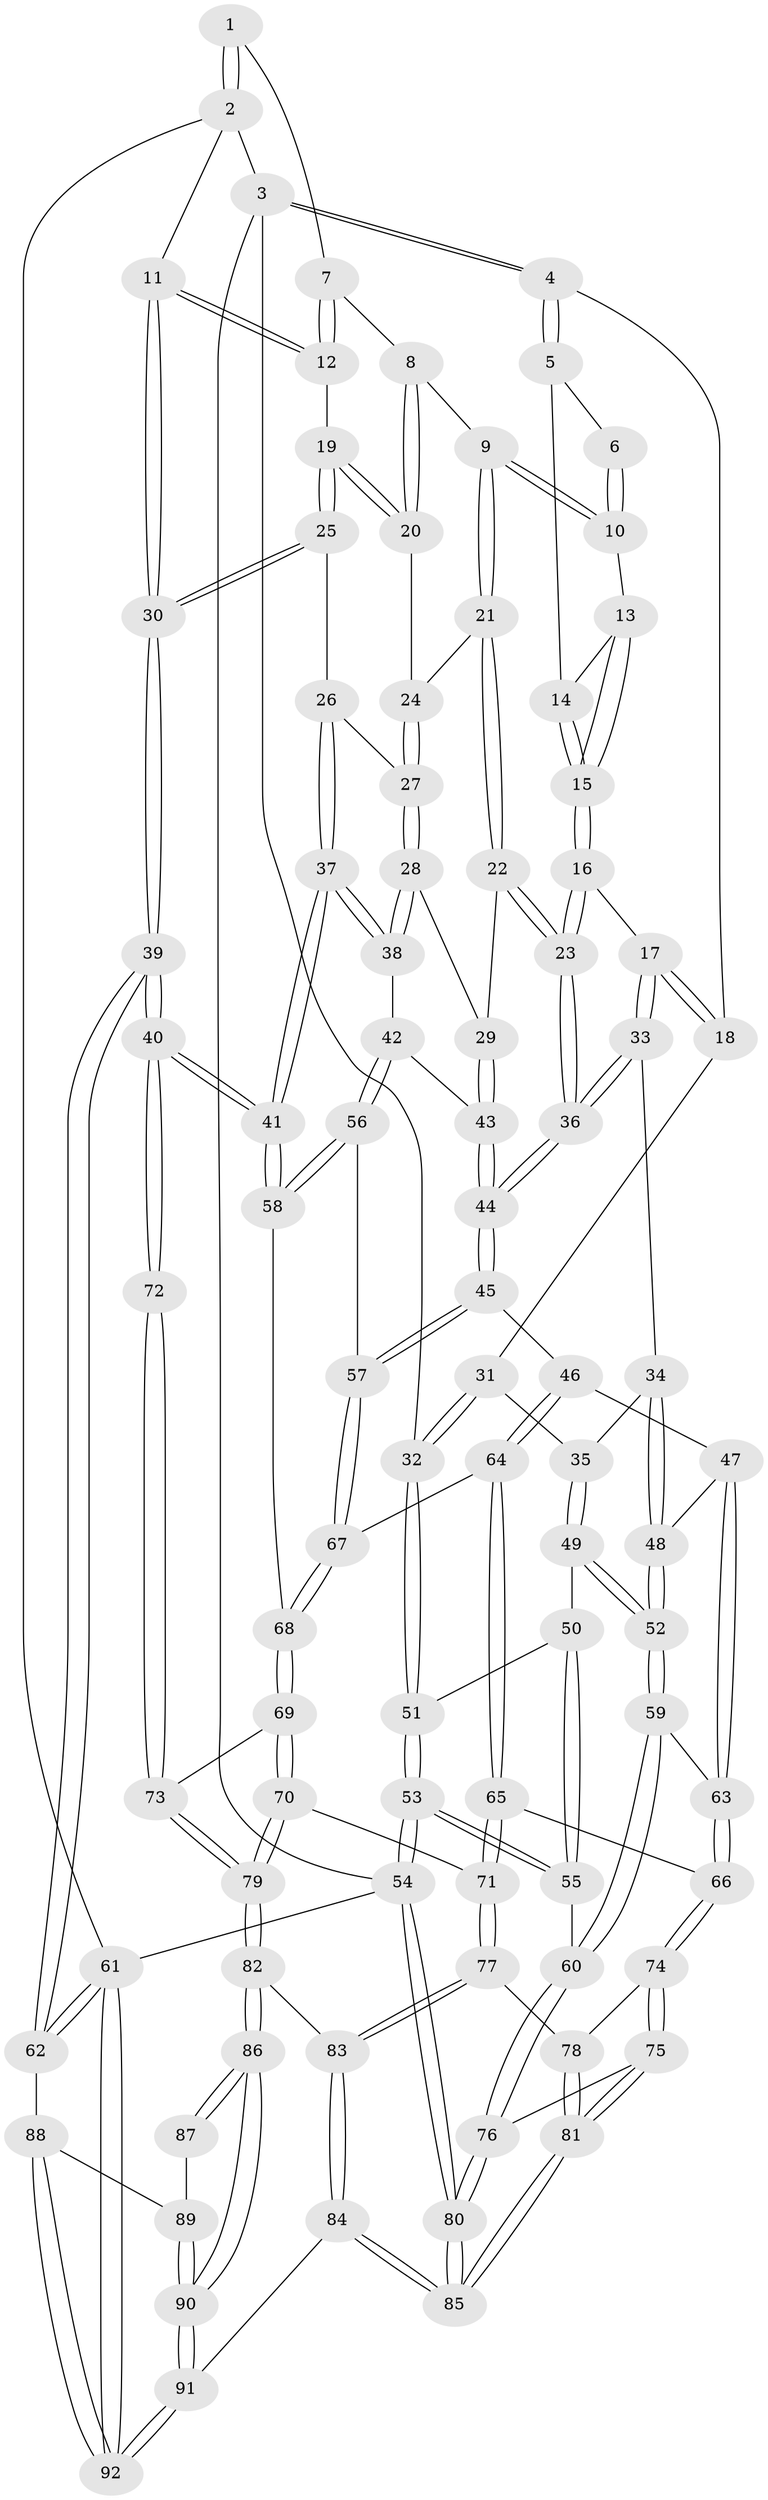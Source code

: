 // Generated by graph-tools (version 1.1) at 2025/38/03/09/25 02:38:33]
// undirected, 92 vertices, 227 edges
graph export_dot {
graph [start="1"]
  node [color=gray90,style=filled];
  1 [pos="+0.900683103981142+0"];
  2 [pos="+1+0"];
  3 [pos="+0+0"];
  4 [pos="+0.22176148163900755+0"];
  5 [pos="+0.26036802072594045+0"];
  6 [pos="+0.7327867145752256+0"];
  7 [pos="+0.8333990080088833+0.07631259759033987"];
  8 [pos="+0.7689322792811317+0.13093038837104715"];
  9 [pos="+0.6588437408376507+0.1508581470590839"];
  10 [pos="+0.6265257548431333+0.12862634997029054"];
  11 [pos="+1+0"];
  12 [pos="+0.9062287083123147+0.22400816505296944"];
  13 [pos="+0.6243085406198936+0.12899473271069378"];
  14 [pos="+0.3900399276171426+0"];
  15 [pos="+0.5354563984034622+0.1963405742321647"];
  16 [pos="+0.47970592400473683+0.2802800979375495"];
  17 [pos="+0.40424606019685067+0.2604190685259489"];
  18 [pos="+0.39634503917368996+0.2518741153391397"];
  19 [pos="+0.8934035232055056+0.2547979550338255"];
  20 [pos="+0.7805385603330773+0.20959789873311999"];
  21 [pos="+0.6936798862695207+0.26235121426290264"];
  22 [pos="+0.6257266515097702+0.36272199380679654"];
  23 [pos="+0.5632889806213355+0.390742290338264"];
  24 [pos="+0.7164896820901039+0.2615797953031459"];
  25 [pos="+0.8886402994067852+0.3237938639732563"];
  26 [pos="+0.8722504254631621+0.3397531702605085"];
  27 [pos="+0.8710816101902686+0.33995738805495873"];
  28 [pos="+0.7753727916284038+0.3956361765127224"];
  29 [pos="+0.759140863138249+0.3980696809886953"];
  30 [pos="+1+0.41750308047956525"];
  31 [pos="+0.16629556444907864+0.2772357754595811"];
  32 [pos="+0+0.08767595742109582"];
  33 [pos="+0.3025071644061964+0.40991598960508624"];
  34 [pos="+0.29725913227869605+0.41419759976849935"];
  35 [pos="+0.27701851969279284+0.41693812751465564"];
  36 [pos="+0.5520195096409767+0.4525312122752012"];
  37 [pos="+0.906696412025083+0.5194066491879116"];
  38 [pos="+0.8108216923149336+0.5104397837640661"];
  39 [pos="+1+0.6972714886147295"];
  40 [pos="+1+0.6933905993890617"];
  41 [pos="+1+0.6281540406037744"];
  42 [pos="+0.7377283252063676+0.5423558782664586"];
  43 [pos="+0.7231266540397021+0.5300183254750296"];
  44 [pos="+0.5518771172421457+0.47603194671264926"];
  45 [pos="+0.5298526491185818+0.5229396808229765"];
  46 [pos="+0.5242208705803083+0.5322371764020071"];
  47 [pos="+0.43601318696279817+0.5545357786128107"];
  48 [pos="+0.3849712333608347+0.5360652765979489"];
  49 [pos="+0.18581025103841234+0.5128986662112428"];
  50 [pos="+0.11011978793603448+0.46133799802012093"];
  51 [pos="+0+0.11111863810787101"];
  52 [pos="+0.19876765255350826+0.6029826648561727"];
  53 [pos="+0+0.6731505074090759"];
  54 [pos="+0+1"];
  55 [pos="+0+0.6807212172328141"];
  56 [pos="+0.7433352297658492+0.5863560452323429"];
  57 [pos="+0.719231983729171+0.6314122046184442"];
  58 [pos="+0.8578856699254633+0.6287067770658875"];
  59 [pos="+0.18311637851496917+0.6786419219718763"];
  60 [pos="+0.1458752829041892+0.7192054860311933"];
  61 [pos="+1+1"];
  62 [pos="+1+0.765732715375331"];
  63 [pos="+0.35660531228223913+0.6928230824222209"];
  64 [pos="+0.5465652216869801+0.6250234544543716"];
  65 [pos="+0.550611845873237+0.7341744376394823"];
  66 [pos="+0.43726048495203795+0.7800678460243574"];
  67 [pos="+0.7166479072575341+0.6420538417327234"];
  68 [pos="+0.7235536538124997+0.7154686566588885"];
  69 [pos="+0.7232861798083121+0.7167914708859856"];
  70 [pos="+0.6684978166945548+0.7960059273553219"];
  71 [pos="+0.6190590424445677+0.7783893409261773"];
  72 [pos="+1+0.7242260447942507"];
  73 [pos="+0.9634251305078249+0.7439327892000176"];
  74 [pos="+0.4338750947232867+0.7885450716823441"];
  75 [pos="+0.2490642789618736+0.8833194273659888"];
  76 [pos="+0.1704108267034189+0.8227353859526159"];
  77 [pos="+0.5140722781808167+0.9157412409059228"];
  78 [pos="+0.4409242797041818+0.825493926177269"];
  79 [pos="+0.7044970893660663+0.8615197795083488"];
  80 [pos="+0+1"];
  81 [pos="+0.34819402154863577+1"];
  82 [pos="+0.705652553614613+0.8692598587546718"];
  83 [pos="+0.5151368882414638+0.9220251917422341"];
  84 [pos="+0.4949507403640277+1"];
  85 [pos="+0.3801218783120398+1"];
  86 [pos="+0.7130615006049473+0.8982929667838788"];
  87 [pos="+0.9118727570966698+0.8790810854914631"];
  88 [pos="+0.8962773482058025+0.9868093308944728"];
  89 [pos="+0.8882013108781117+0.9589183851937017"];
  90 [pos="+0.7131159878422906+0.9147827263313235"];
  91 [pos="+0.6502416433160064+1"];
  92 [pos="+0.9234596201132103+1"];
  1 -- 2;
  1 -- 2;
  1 -- 7;
  2 -- 3;
  2 -- 11;
  2 -- 61;
  3 -- 4;
  3 -- 4;
  3 -- 32;
  3 -- 54;
  4 -- 5;
  4 -- 5;
  4 -- 18;
  5 -- 6;
  5 -- 14;
  6 -- 10;
  6 -- 10;
  7 -- 8;
  7 -- 12;
  7 -- 12;
  8 -- 9;
  8 -- 20;
  8 -- 20;
  9 -- 10;
  9 -- 10;
  9 -- 21;
  9 -- 21;
  10 -- 13;
  11 -- 12;
  11 -- 12;
  11 -- 30;
  11 -- 30;
  12 -- 19;
  13 -- 14;
  13 -- 15;
  13 -- 15;
  14 -- 15;
  14 -- 15;
  15 -- 16;
  15 -- 16;
  16 -- 17;
  16 -- 23;
  16 -- 23;
  17 -- 18;
  17 -- 18;
  17 -- 33;
  17 -- 33;
  18 -- 31;
  19 -- 20;
  19 -- 20;
  19 -- 25;
  19 -- 25;
  20 -- 24;
  21 -- 22;
  21 -- 22;
  21 -- 24;
  22 -- 23;
  22 -- 23;
  22 -- 29;
  23 -- 36;
  23 -- 36;
  24 -- 27;
  24 -- 27;
  25 -- 26;
  25 -- 30;
  25 -- 30;
  26 -- 27;
  26 -- 37;
  26 -- 37;
  27 -- 28;
  27 -- 28;
  28 -- 29;
  28 -- 38;
  28 -- 38;
  29 -- 43;
  29 -- 43;
  30 -- 39;
  30 -- 39;
  31 -- 32;
  31 -- 32;
  31 -- 35;
  32 -- 51;
  32 -- 51;
  33 -- 34;
  33 -- 36;
  33 -- 36;
  34 -- 35;
  34 -- 48;
  34 -- 48;
  35 -- 49;
  35 -- 49;
  36 -- 44;
  36 -- 44;
  37 -- 38;
  37 -- 38;
  37 -- 41;
  37 -- 41;
  38 -- 42;
  39 -- 40;
  39 -- 40;
  39 -- 62;
  39 -- 62;
  40 -- 41;
  40 -- 41;
  40 -- 72;
  40 -- 72;
  41 -- 58;
  41 -- 58;
  42 -- 43;
  42 -- 56;
  42 -- 56;
  43 -- 44;
  43 -- 44;
  44 -- 45;
  44 -- 45;
  45 -- 46;
  45 -- 57;
  45 -- 57;
  46 -- 47;
  46 -- 64;
  46 -- 64;
  47 -- 48;
  47 -- 63;
  47 -- 63;
  48 -- 52;
  48 -- 52;
  49 -- 50;
  49 -- 52;
  49 -- 52;
  50 -- 51;
  50 -- 55;
  50 -- 55;
  51 -- 53;
  51 -- 53;
  52 -- 59;
  52 -- 59;
  53 -- 54;
  53 -- 54;
  53 -- 55;
  53 -- 55;
  54 -- 80;
  54 -- 80;
  54 -- 61;
  55 -- 60;
  56 -- 57;
  56 -- 58;
  56 -- 58;
  57 -- 67;
  57 -- 67;
  58 -- 68;
  59 -- 60;
  59 -- 60;
  59 -- 63;
  60 -- 76;
  60 -- 76;
  61 -- 62;
  61 -- 62;
  61 -- 92;
  61 -- 92;
  62 -- 88;
  63 -- 66;
  63 -- 66;
  64 -- 65;
  64 -- 65;
  64 -- 67;
  65 -- 66;
  65 -- 71;
  65 -- 71;
  66 -- 74;
  66 -- 74;
  67 -- 68;
  67 -- 68;
  68 -- 69;
  68 -- 69;
  69 -- 70;
  69 -- 70;
  69 -- 73;
  70 -- 71;
  70 -- 79;
  70 -- 79;
  71 -- 77;
  71 -- 77;
  72 -- 73;
  72 -- 73;
  73 -- 79;
  73 -- 79;
  74 -- 75;
  74 -- 75;
  74 -- 78;
  75 -- 76;
  75 -- 81;
  75 -- 81;
  76 -- 80;
  76 -- 80;
  77 -- 78;
  77 -- 83;
  77 -- 83;
  78 -- 81;
  78 -- 81;
  79 -- 82;
  79 -- 82;
  80 -- 85;
  80 -- 85;
  81 -- 85;
  81 -- 85;
  82 -- 83;
  82 -- 86;
  82 -- 86;
  83 -- 84;
  83 -- 84;
  84 -- 85;
  84 -- 85;
  84 -- 91;
  86 -- 87;
  86 -- 87;
  86 -- 90;
  86 -- 90;
  87 -- 89;
  88 -- 89;
  88 -- 92;
  88 -- 92;
  89 -- 90;
  89 -- 90;
  90 -- 91;
  90 -- 91;
  91 -- 92;
  91 -- 92;
}
